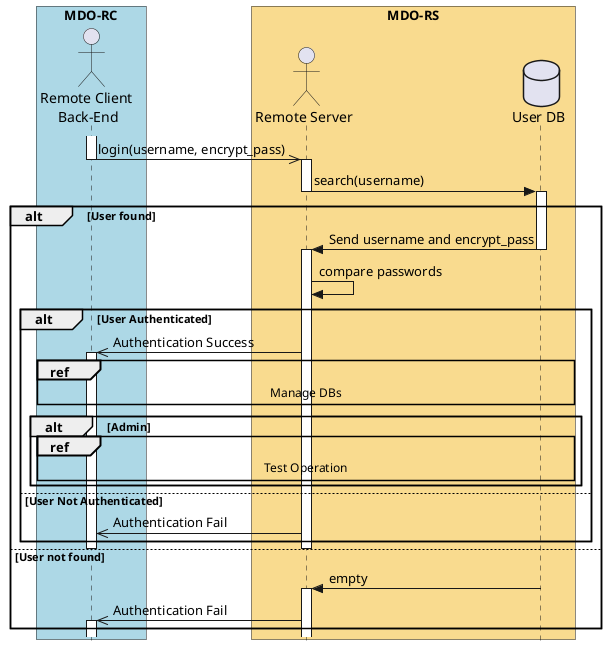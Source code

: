   @startuml
  ' ---------- SETUP ----------------
  ' strict uml style and hide footboxes
  skinparam style strictuml
  hide footbox
  ' for anchors and duration this may be required (uncomment)
  ' !pragma teoz true

  ' ---------- Declaring participants
  ' participant Participant as Foo
  
  'actor Admin
  box "MDO-RC" #LightBlue
  'boundary "UI" as UI
  'control "UI Engine" as UIE
  actor "Remote Client \nBack-End" as RC
  endbox
  box "MDO-RS" #f9db8f
  actor "Remote Server" as RS
  database "User DB" as UserDB
  endbox
  'actor "Local System" as LS
  ' entity      Entity      as Foo4
  ' database    Database    as Foo5
  ' collections Collections as Foo6
  ' queue       Queue       as Foo7

  ' async message
  '== Application start ==
  'else Authenticate User
   activate RC
   RC ->> RS : login(username, encrypt_pass)
   deactivate RC
   activate RS
   RS -> UserDB : search(username)
   deactivate RS
   alt User found
    activate UserDB
    UserDB -> RS : Send username and encrypt_pass
    deactivate UserDB
    activate RS
    RS -> RS : compare passwords
    alt User Authenticated
     RS ->> RC : Authentication Success
     activate RC
      ref over RC, RS, UserDB: Manage DBs
     alt Admin
      ref over RC, RS, UserDB: Test Operation
     end
    else User Not Authenticated
     RS ->> RC : Authentication Fail
    end
    deactivate RS
    deactivate RC
   else User not found
    activate UserDB
    UserDB -> RS : empty
    deactivate UserDB
    activate RS
    RS ->> RC : Authentication Fail
    activate RC
   end
  'else Manage DBs
  ' ref over RC, RS, UserDB: Manage DBs
  'else Test Operation
  ' ref over RC, RS, UserDB: Test Operation
  'else Logout
  ' ref over RC, RS, UserDB: Logout
   
' =========================== ZE das couves ==============================='
'  LS -> UIE: show Image Filter view
'  UIE -> User: visual feedback
'  ref over User, GRE, UIE, LS: Image Filter
' -------
'    else Take Pic
'    LS -> UIE: show Pic view
'    UIE -> User: visual feedback
'    ref over User, GRE, UIE, LS: Picture mode
' -------
'    else Create GIF
'    LS -> UIE: show GIF view
'    UIE -> User: visual feedback
'    ref over User, GRE, UIE, LS: GIF mode
'    '' LS -> LS: process gesture \ncallback
'    '' LS -> UIE: provide output
'    '' UIE -> User: visual feedback
'    ' end alt
'    end 
' end par
'  end
		

  @enduml
